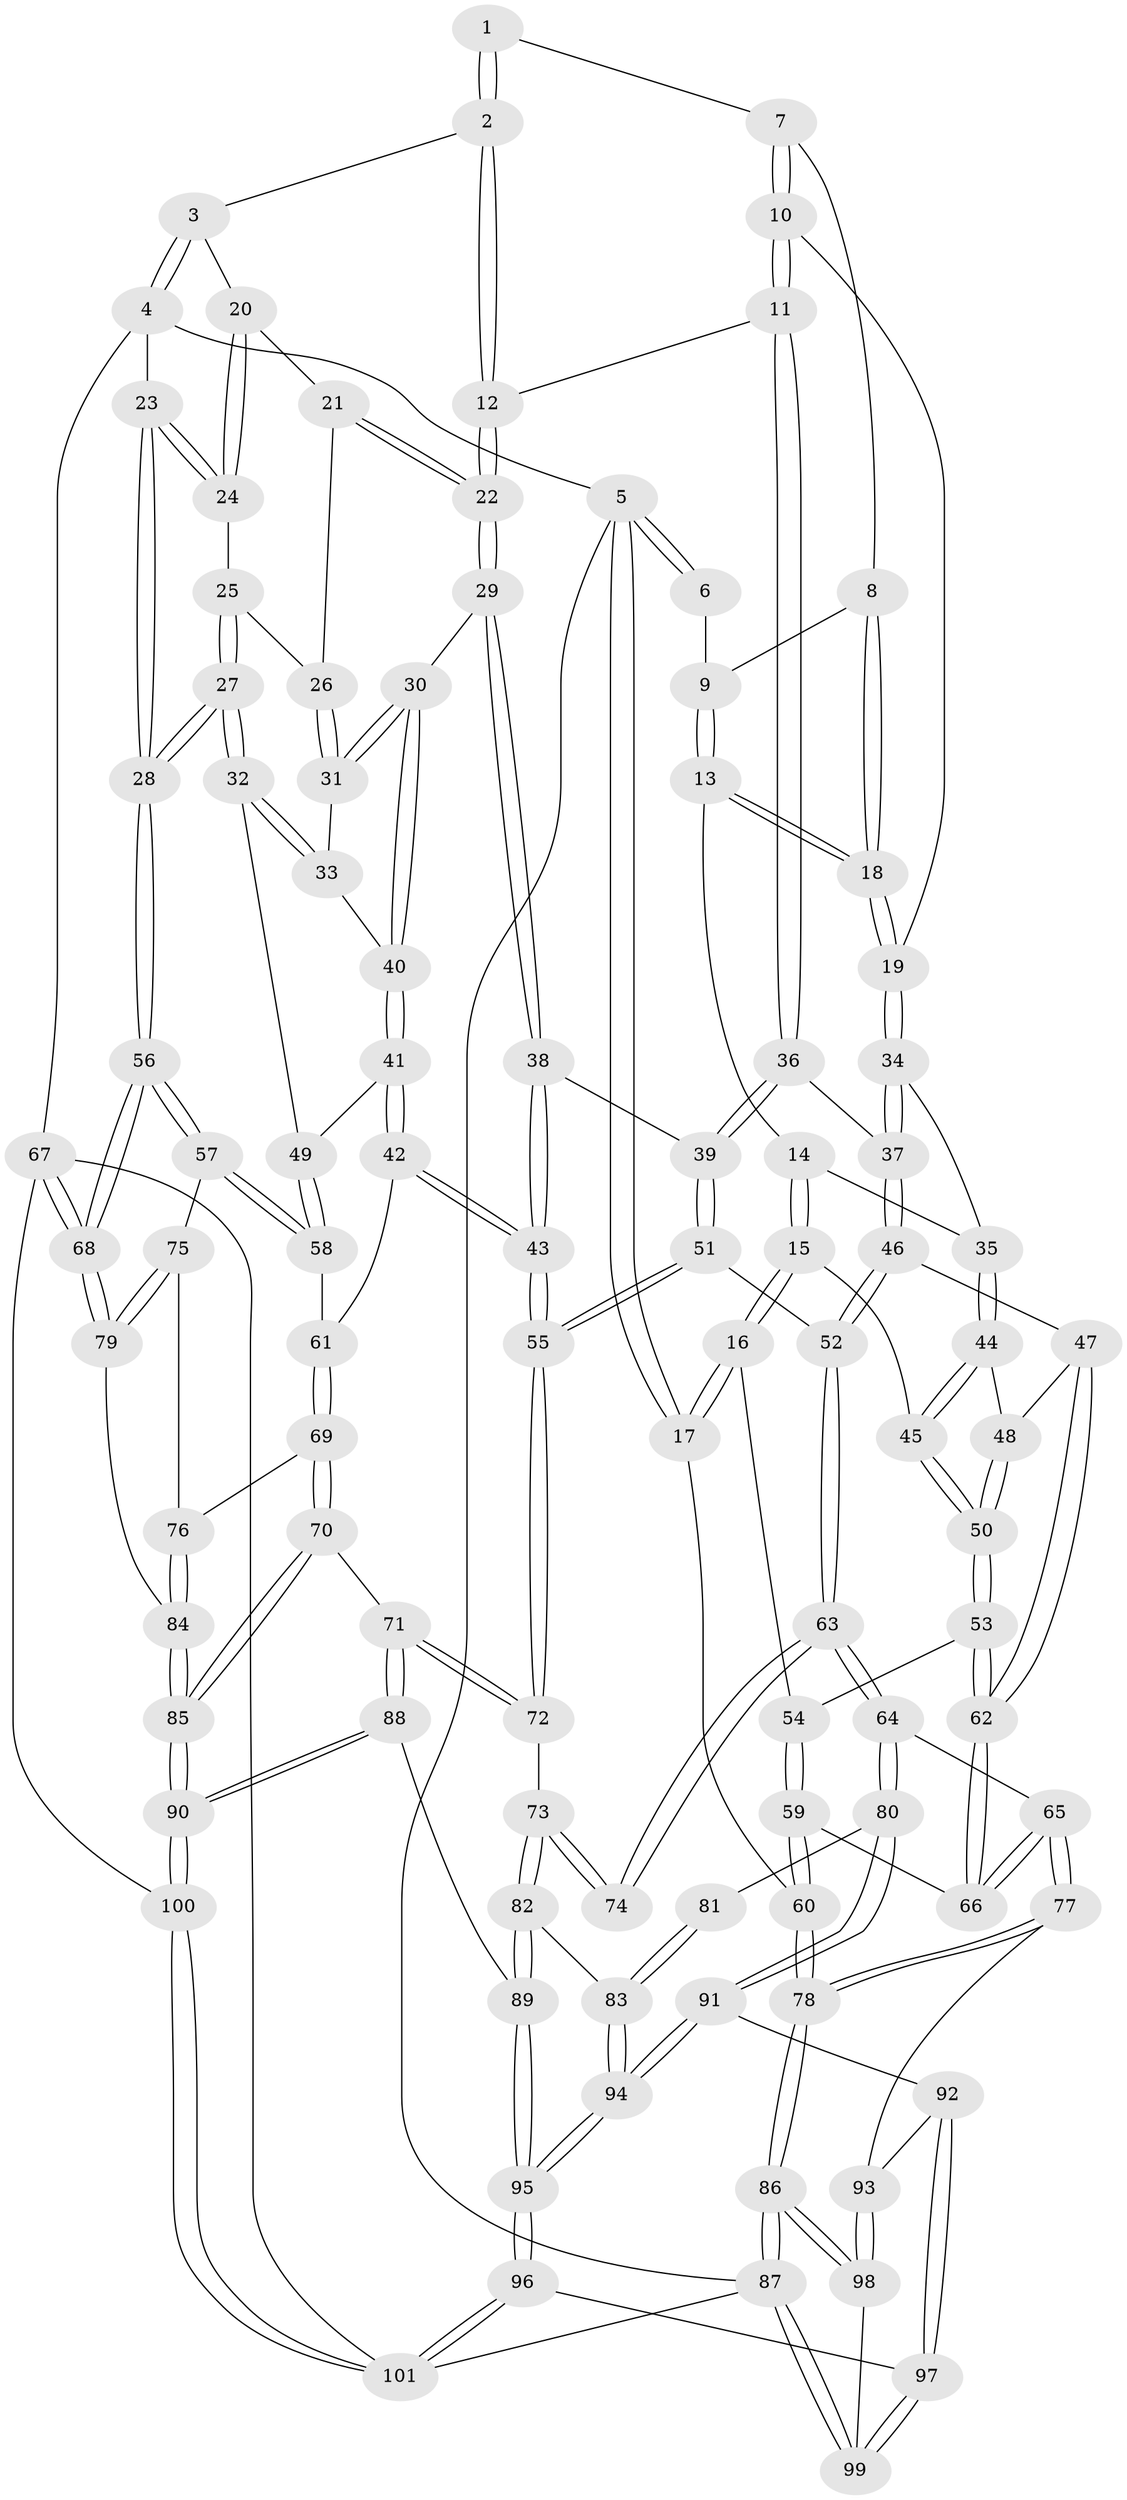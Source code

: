 // Generated by graph-tools (version 1.1) at 2025/38/02/21/25 10:38:58]
// undirected, 101 vertices, 249 edges
graph export_dot {
graph [start="1"]
  node [color=gray90,style=filled];
  1 [pos="+0.3011427365038559+0"];
  2 [pos="+0.6385254151277414+0"];
  3 [pos="+0.8973258157342215+0"];
  4 [pos="+1+0"];
  5 [pos="+0+0"];
  6 [pos="+0.04951777472572852+0"];
  7 [pos="+0.3189798865753467+0.017331317368017997"];
  8 [pos="+0.29625327761364967+0.05819138035481459"];
  9 [pos="+0.1205594775445236+0"];
  10 [pos="+0.4745826542811047+0.09236180704260445"];
  11 [pos="+0.5556415063446299+0.09318273599567635"];
  12 [pos="+0.5878743102071523+0.07313163819203561"];
  13 [pos="+0.12242034347850335+0.09078555334383187"];
  14 [pos="+0.09873999667201458+0.12198083561669776"];
  15 [pos="+0.0040264074189215165+0.23190569653098866"];
  16 [pos="+0+0.2445338354888197"];
  17 [pos="+0+0.2624222708797842"];
  18 [pos="+0.2803423180758277+0.14962370818811427"];
  19 [pos="+0.28207440261982547+0.1521981269492136"];
  20 [pos="+0.8635615373641634+0.08243804614123937"];
  21 [pos="+0.8602019769544051+0.08750275325759181"];
  22 [pos="+0.6713180075239286+0.1748156291079469"];
  23 [pos="+1+0"];
  24 [pos="+0.9094465241700698+0.1191566869625086"];
  25 [pos="+0.924696443661328+0.14910846928254973"];
  26 [pos="+0.8532081984715634+0.1763291291470425"];
  27 [pos="+1+0.25186562808814233"];
  28 [pos="+1+0.23532360181800227"];
  29 [pos="+0.6759412310890275+0.18343782030482642"];
  30 [pos="+0.7147726429075254+0.19838937013662508"];
  31 [pos="+0.8419876261168887+0.19852016767292466"];
  32 [pos="+0.9730343166143395+0.2844881457526006"];
  33 [pos="+0.8874914247141166+0.24238119672856343"];
  34 [pos="+0.2846277971804642+0.18107395686981034"];
  35 [pos="+0.243484235339127+0.2559825923786754"];
  36 [pos="+0.4490083478843574+0.2623698970693087"];
  37 [pos="+0.43616449815891584+0.26701209987112756"];
  38 [pos="+0.6691268854164245+0.222033293463938"];
  39 [pos="+0.520562616969152+0.3412191731139966"];
  40 [pos="+0.798336889550593+0.2987651912309062"];
  41 [pos="+0.8173008579943651+0.3736102265849737"];
  42 [pos="+0.7838136492189345+0.4157572799464204"];
  43 [pos="+0.6733036317965022+0.44378116946451035"];
  44 [pos="+0.2408442276976915+0.26181446910501094"];
  45 [pos="+0.05145659994515559+0.25447996909108406"];
  46 [pos="+0.36525605873554473+0.35778232215575717"];
  47 [pos="+0.3259856278235673+0.3667265344440668"];
  48 [pos="+0.2456597245988298+0.27887275895304936"];
  49 [pos="+0.9208233340270998+0.3392287593453673"];
  50 [pos="+0.16214809152584375+0.39131791961484386"];
  51 [pos="+0.5551991821666108+0.4279407403908384"];
  52 [pos="+0.45292273418394474+0.45317152830172847"];
  53 [pos="+0.16303434706529832+0.39732110090389927"];
  54 [pos="+0.07169184343068409+0.4047642345721026"];
  55 [pos="+0.6492758168621158+0.4703272801049191"];
  56 [pos="+1+0.5723726588324853"];
  57 [pos="+0.973306404788328+0.5599531345020373"];
  58 [pos="+0.9389282928571987+0.5139826583395904"];
  59 [pos="+0.06032146450495113+0.46076221037337695"];
  60 [pos="+0+0.4712100077027144"];
  61 [pos="+0.8148976470467207+0.44228132001539616"];
  62 [pos="+0.2215998381547377+0.532055386172194"];
  63 [pos="+0.42275036865808346+0.5042646491204164"];
  64 [pos="+0.28265702245759416+0.6052071389250454"];
  65 [pos="+0.22986243330268538+0.5863787649044977"];
  66 [pos="+0.22106280267880923+0.5375463112087491"];
  67 [pos="+1+0.7887327509528773"];
  68 [pos="+1+0.7793905115305403"];
  69 [pos="+0.8258979249009996+0.6213254820371449"];
  70 [pos="+0.7304720938782903+0.6198902192288315"];
  71 [pos="+0.6881687325747522+0.6087653648246958"];
  72 [pos="+0.6514983887154947+0.574900474438509"];
  73 [pos="+0.5764856765693583+0.6147812053659398"];
  74 [pos="+0.5583437255145336+0.6134169162214257"];
  75 [pos="+0.8970418282323754+0.6093295061509051"];
  76 [pos="+0.831015357320833+0.6220698128801088"];
  77 [pos="+0.18348557458834347+0.6208702719646306"];
  78 [pos="+0+0.7352401999948891"];
  79 [pos="+0.9286214600539378+0.7968402742279859"];
  80 [pos="+0.2958244274624285+0.6180029381666777"];
  81 [pos="+0.43315509289022586+0.6390174475624393"];
  82 [pos="+0.5531881506329346+0.6856493016605169"];
  83 [pos="+0.4886153434787373+0.774496797698392"];
  84 [pos="+0.8455739352399465+0.8429973275542456"];
  85 [pos="+0.8231642783884963+0.865596240725708"];
  86 [pos="+0+1"];
  87 [pos="+0+1"];
  88 [pos="+0.6702011220578348+0.8006452562953703"];
  89 [pos="+0.6265022214562012+0.8112513472142889"];
  90 [pos="+0.804318308166638+0.8953271676645531"];
  91 [pos="+0.31002006463793447+0.6554821224389334"];
  92 [pos="+0.2865855657566389+0.7965334092699339"];
  93 [pos="+0.189134512166436+0.787875109535638"];
  94 [pos="+0.4595139418409278+0.8629228380358531"];
  95 [pos="+0.46541493569114695+0.901851613125286"];
  96 [pos="+0.40374655109672525+1"];
  97 [pos="+0.34829451118924215+1"];
  98 [pos="+0.18895947228838997+0.7889195840231986"];
  99 [pos="+0.2871567541812107+1"];
  100 [pos="+0.8058865215283517+0.9973401376099359"];
  101 [pos="+0.7611789051090205+1"];
  1 -- 2;
  1 -- 2;
  1 -- 7;
  2 -- 3;
  2 -- 12;
  2 -- 12;
  3 -- 4;
  3 -- 4;
  3 -- 20;
  4 -- 5;
  4 -- 23;
  4 -- 67;
  5 -- 6;
  5 -- 6;
  5 -- 17;
  5 -- 17;
  5 -- 87;
  6 -- 9;
  7 -- 8;
  7 -- 10;
  7 -- 10;
  8 -- 9;
  8 -- 18;
  8 -- 18;
  9 -- 13;
  9 -- 13;
  10 -- 11;
  10 -- 11;
  10 -- 19;
  11 -- 12;
  11 -- 36;
  11 -- 36;
  12 -- 22;
  12 -- 22;
  13 -- 14;
  13 -- 18;
  13 -- 18;
  14 -- 15;
  14 -- 15;
  14 -- 35;
  15 -- 16;
  15 -- 16;
  15 -- 45;
  16 -- 17;
  16 -- 17;
  16 -- 54;
  17 -- 60;
  18 -- 19;
  18 -- 19;
  19 -- 34;
  19 -- 34;
  20 -- 21;
  20 -- 24;
  20 -- 24;
  21 -- 22;
  21 -- 22;
  21 -- 26;
  22 -- 29;
  22 -- 29;
  23 -- 24;
  23 -- 24;
  23 -- 28;
  23 -- 28;
  24 -- 25;
  25 -- 26;
  25 -- 27;
  25 -- 27;
  26 -- 31;
  26 -- 31;
  27 -- 28;
  27 -- 28;
  27 -- 32;
  27 -- 32;
  28 -- 56;
  28 -- 56;
  29 -- 30;
  29 -- 38;
  29 -- 38;
  30 -- 31;
  30 -- 31;
  30 -- 40;
  30 -- 40;
  31 -- 33;
  32 -- 33;
  32 -- 33;
  32 -- 49;
  33 -- 40;
  34 -- 35;
  34 -- 37;
  34 -- 37;
  35 -- 44;
  35 -- 44;
  36 -- 37;
  36 -- 39;
  36 -- 39;
  37 -- 46;
  37 -- 46;
  38 -- 39;
  38 -- 43;
  38 -- 43;
  39 -- 51;
  39 -- 51;
  40 -- 41;
  40 -- 41;
  41 -- 42;
  41 -- 42;
  41 -- 49;
  42 -- 43;
  42 -- 43;
  42 -- 61;
  43 -- 55;
  43 -- 55;
  44 -- 45;
  44 -- 45;
  44 -- 48;
  45 -- 50;
  45 -- 50;
  46 -- 47;
  46 -- 52;
  46 -- 52;
  47 -- 48;
  47 -- 62;
  47 -- 62;
  48 -- 50;
  48 -- 50;
  49 -- 58;
  49 -- 58;
  50 -- 53;
  50 -- 53;
  51 -- 52;
  51 -- 55;
  51 -- 55;
  52 -- 63;
  52 -- 63;
  53 -- 54;
  53 -- 62;
  53 -- 62;
  54 -- 59;
  54 -- 59;
  55 -- 72;
  55 -- 72;
  56 -- 57;
  56 -- 57;
  56 -- 68;
  56 -- 68;
  57 -- 58;
  57 -- 58;
  57 -- 75;
  58 -- 61;
  59 -- 60;
  59 -- 60;
  59 -- 66;
  60 -- 78;
  60 -- 78;
  61 -- 69;
  61 -- 69;
  62 -- 66;
  62 -- 66;
  63 -- 64;
  63 -- 64;
  63 -- 74;
  63 -- 74;
  64 -- 65;
  64 -- 80;
  64 -- 80;
  65 -- 66;
  65 -- 66;
  65 -- 77;
  65 -- 77;
  67 -- 68;
  67 -- 68;
  67 -- 100;
  67 -- 101;
  68 -- 79;
  68 -- 79;
  69 -- 70;
  69 -- 70;
  69 -- 76;
  70 -- 71;
  70 -- 85;
  70 -- 85;
  71 -- 72;
  71 -- 72;
  71 -- 88;
  71 -- 88;
  72 -- 73;
  73 -- 74;
  73 -- 74;
  73 -- 82;
  73 -- 82;
  75 -- 76;
  75 -- 79;
  75 -- 79;
  76 -- 84;
  76 -- 84;
  77 -- 78;
  77 -- 78;
  77 -- 93;
  78 -- 86;
  78 -- 86;
  79 -- 84;
  80 -- 81;
  80 -- 91;
  80 -- 91;
  81 -- 83;
  81 -- 83;
  82 -- 83;
  82 -- 89;
  82 -- 89;
  83 -- 94;
  83 -- 94;
  84 -- 85;
  84 -- 85;
  85 -- 90;
  85 -- 90;
  86 -- 87;
  86 -- 87;
  86 -- 98;
  86 -- 98;
  87 -- 101;
  87 -- 99;
  87 -- 99;
  88 -- 89;
  88 -- 90;
  88 -- 90;
  89 -- 95;
  89 -- 95;
  90 -- 100;
  90 -- 100;
  91 -- 92;
  91 -- 94;
  91 -- 94;
  92 -- 93;
  92 -- 97;
  92 -- 97;
  93 -- 98;
  93 -- 98;
  94 -- 95;
  94 -- 95;
  95 -- 96;
  95 -- 96;
  96 -- 97;
  96 -- 101;
  96 -- 101;
  97 -- 99;
  97 -- 99;
  98 -- 99;
  100 -- 101;
  100 -- 101;
}
